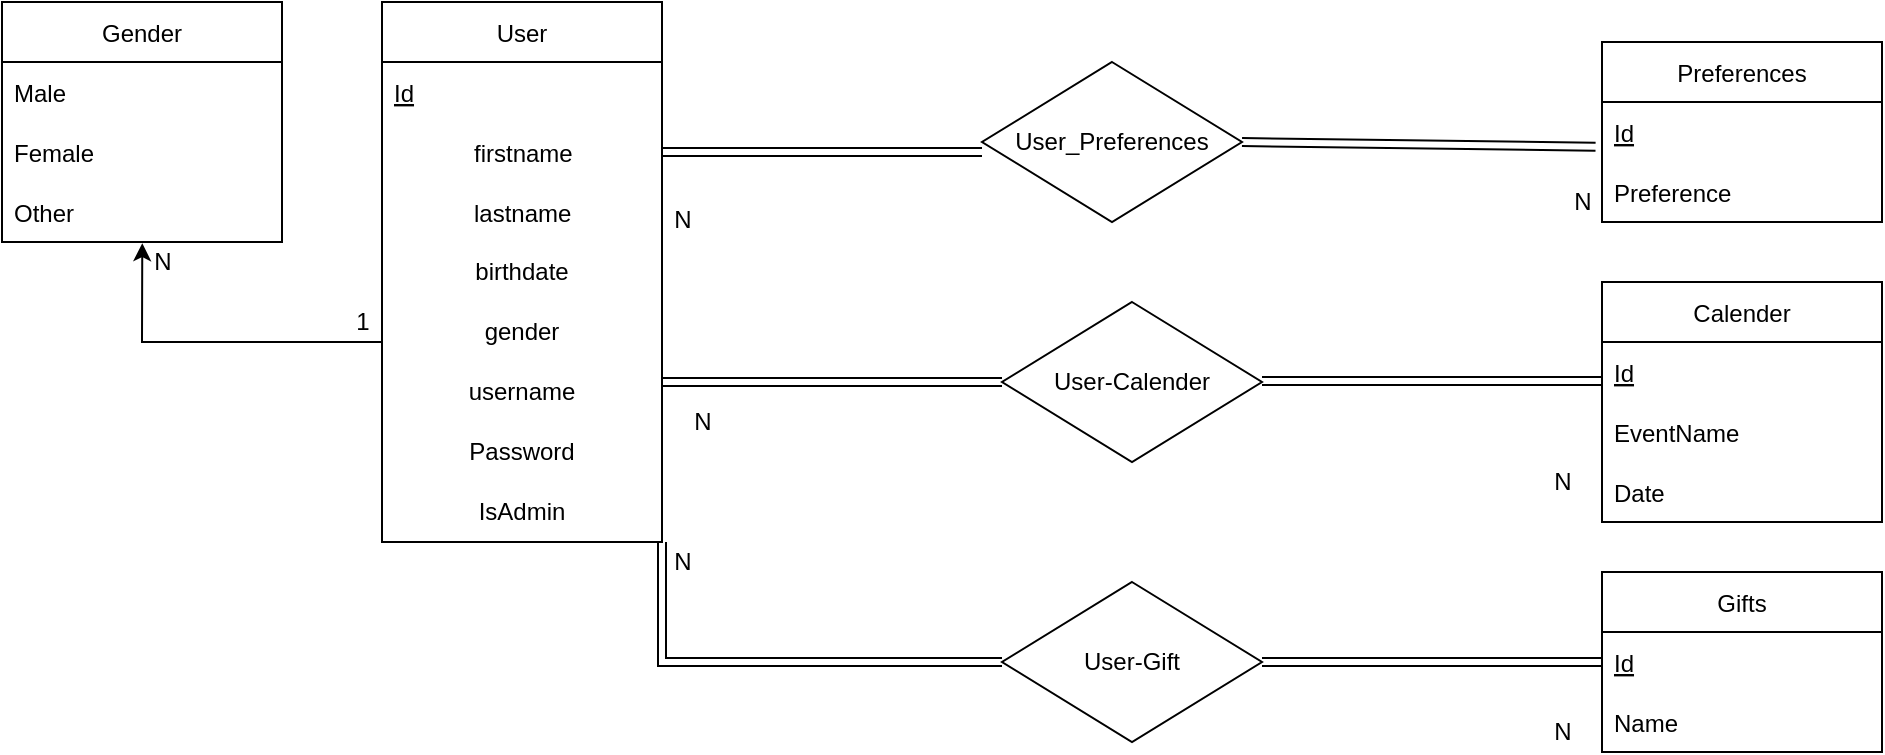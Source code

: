 <mxfile version="16.5.1" type="device"><diagram id="iPMgfWjy_OKemjwShnt9" name="Page-1"><mxGraphModel dx="1278" dy="641" grid="1" gridSize="10" guides="1" tooltips="1" connect="1" arrows="1" fold="1" page="1" pageScale="1" pageWidth="1169" pageHeight="827" math="0" shadow="0"><root><mxCell id="0"/><mxCell id="1" parent="0"/><mxCell id="cKTPgkD87FR5EWF3seOm-26" value="N" style="text;html=1;align=center;verticalAlign=middle;resizable=0;points=[];autosize=1;strokeColor=none;fillColor=none;" parent="1" vertex="1"><mxGeometry x="360" y="169" width="20" height="20" as="geometry"/></mxCell><mxCell id="cKTPgkD87FR5EWF3seOm-42" value="User_Preferences" style="rhombus;whiteSpace=wrap;html=1;" parent="1" vertex="1"><mxGeometry x="520" y="100" width="130" height="80" as="geometry"/></mxCell><mxCell id="cKTPgkD87FR5EWF3seOm-46" value="" style="endArrow=none;html=1;rounded=0;strokeColor=default;shape=link;exitX=1;exitY=0.5;exitDx=0;exitDy=0;entryX=-0.023;entryY=0.747;entryDx=0;entryDy=0;entryPerimeter=0;" parent="1" source="cKTPgkD87FR5EWF3seOm-42" target="HFCkh-7MzHFozCzGCK3W-25" edge="1"><mxGeometry width="50" height="50" relative="1" as="geometry"><mxPoint x="680" y="560" as="sourcePoint"/><mxPoint x="800" y="140" as="targetPoint"/></mxGeometry></mxCell><mxCell id="cKTPgkD87FR5EWF3seOm-47" value="N" style="text;html=1;align=center;verticalAlign=middle;resizable=0;points=[];autosize=1;strokeColor=none;fillColor=none;" parent="1" vertex="1"><mxGeometry x="810" y="160" width="20" height="20" as="geometry"/></mxCell><mxCell id="HFCkh-7MzHFozCzGCK3W-1" value="User" style="swimlane;fontStyle=0;childLayout=stackLayout;horizontal=1;startSize=30;horizontalStack=0;resizeParent=1;resizeParentMax=0;resizeLast=0;collapsible=1;marginBottom=0;" parent="1" vertex="1"><mxGeometry x="220" y="70" width="140" height="270" as="geometry"/></mxCell><mxCell id="HFCkh-7MzHFozCzGCK3W-2" value="Id" style="text;strokeColor=none;fillColor=none;align=left;verticalAlign=middle;spacingLeft=4;spacingRight=4;overflow=hidden;points=[[0,0.5],[1,0.5]];portConstraint=eastwest;rotatable=0;fontStyle=4" parent="HFCkh-7MzHFozCzGCK3W-1" vertex="1"><mxGeometry y="30" width="140" height="30" as="geometry"/></mxCell><mxCell id="HFCkh-7MzHFozCzGCK3W-3" value="            firstname" style="text;strokeColor=none;fillColor=none;align=left;verticalAlign=middle;spacingLeft=4;spacingRight=4;overflow=hidden;points=[[0,0.5],[1,0.5]];portConstraint=eastwest;rotatable=0;" parent="HFCkh-7MzHFozCzGCK3W-1" vertex="1"><mxGeometry y="60" width="140" height="30" as="geometry"/></mxCell><mxCell id="HFCkh-7MzHFozCzGCK3W-4" value="            lastname" style="text;strokeColor=none;fillColor=none;align=left;verticalAlign=middle;spacingLeft=4;spacingRight=4;overflow=hidden;points=[[0,0.5],[1,0.5]];portConstraint=eastwest;rotatable=0;" parent="HFCkh-7MzHFozCzGCK3W-1" vertex="1"><mxGeometry y="90" width="140" height="30" as="geometry"/></mxCell><mxCell id="HFCkh-7MzHFozCzGCK3W-6" value="birthdate" style="text;html=1;strokeColor=none;fillColor=none;align=center;verticalAlign=middle;whiteSpace=wrap;rounded=0;" parent="HFCkh-7MzHFozCzGCK3W-1" vertex="1"><mxGeometry y="120" width="140" height="30" as="geometry"/></mxCell><mxCell id="HFCkh-7MzHFozCzGCK3W-7" value="gender" style="text;html=1;strokeColor=none;fillColor=none;align=center;verticalAlign=middle;whiteSpace=wrap;rounded=0;" parent="HFCkh-7MzHFozCzGCK3W-1" vertex="1"><mxGeometry y="150" width="140" height="30" as="geometry"/></mxCell><mxCell id="HFCkh-7MzHFozCzGCK3W-8" value="username" style="text;html=1;strokeColor=none;fillColor=none;align=center;verticalAlign=middle;whiteSpace=wrap;rounded=0;" parent="HFCkh-7MzHFozCzGCK3W-1" vertex="1"><mxGeometry y="180" width="140" height="30" as="geometry"/></mxCell><mxCell id="HFCkh-7MzHFozCzGCK3W-22" value="Password" style="text;html=1;strokeColor=none;fillColor=none;align=center;verticalAlign=middle;whiteSpace=wrap;rounded=0;" parent="HFCkh-7MzHFozCzGCK3W-1" vertex="1"><mxGeometry y="210" width="140" height="30" as="geometry"/></mxCell><mxCell id="HFCkh-7MzHFozCzGCK3W-23" value="IsAdmin" style="text;html=1;strokeColor=none;fillColor=none;align=center;verticalAlign=middle;whiteSpace=wrap;rounded=0;" parent="HFCkh-7MzHFozCzGCK3W-1" vertex="1"><mxGeometry y="240" width="140" height="30" as="geometry"/></mxCell><mxCell id="HFCkh-7MzHFozCzGCK3W-11" value="Gender" style="swimlane;fontStyle=0;childLayout=stackLayout;horizontal=1;startSize=30;horizontalStack=0;resizeParent=1;resizeParentMax=0;resizeLast=0;collapsible=1;marginBottom=0;" parent="1" vertex="1"><mxGeometry x="30" y="70" width="140" height="120" as="geometry"/></mxCell><mxCell id="HFCkh-7MzHFozCzGCK3W-12" value="Male" style="text;strokeColor=none;fillColor=none;align=left;verticalAlign=middle;spacingLeft=4;spacingRight=4;overflow=hidden;points=[[0,0.5],[1,0.5]];portConstraint=eastwest;rotatable=0;" parent="HFCkh-7MzHFozCzGCK3W-11" vertex="1"><mxGeometry y="30" width="140" height="30" as="geometry"/></mxCell><mxCell id="HFCkh-7MzHFozCzGCK3W-13" value="Female" style="text;strokeColor=none;fillColor=none;align=left;verticalAlign=middle;spacingLeft=4;spacingRight=4;overflow=hidden;points=[[0,0.5],[1,0.5]];portConstraint=eastwest;rotatable=0;" parent="HFCkh-7MzHFozCzGCK3W-11" vertex="1"><mxGeometry y="60" width="140" height="30" as="geometry"/></mxCell><mxCell id="HFCkh-7MzHFozCzGCK3W-14" value="Other" style="text;strokeColor=none;fillColor=none;align=left;verticalAlign=middle;spacingLeft=4;spacingRight=4;overflow=hidden;points=[[0,0.5],[1,0.5]];portConstraint=eastwest;rotatable=0;" parent="HFCkh-7MzHFozCzGCK3W-11" vertex="1"><mxGeometry y="90" width="140" height="30" as="geometry"/></mxCell><mxCell id="HFCkh-7MzHFozCzGCK3W-16" value="" style="endArrow=classic;html=1;rounded=0;entryX=0.501;entryY=1.019;entryDx=0;entryDy=0;entryPerimeter=0;" parent="1" target="HFCkh-7MzHFozCzGCK3W-14" edge="1"><mxGeometry width="50" height="50" relative="1" as="geometry"><mxPoint x="220" y="240" as="sourcePoint"/><mxPoint x="100" y="170" as="targetPoint"/><Array as="points"><mxPoint x="100" y="240"/></Array></mxGeometry></mxCell><mxCell id="HFCkh-7MzHFozCzGCK3W-24" value="Preferences" style="swimlane;fontStyle=0;childLayout=stackLayout;horizontal=1;startSize=30;horizontalStack=0;resizeParent=1;resizeParentMax=0;resizeLast=0;collapsible=1;marginBottom=0;" parent="1" vertex="1"><mxGeometry x="830" y="90" width="140" height="90" as="geometry"/></mxCell><mxCell id="HFCkh-7MzHFozCzGCK3W-25" value="Id" style="text;strokeColor=none;fillColor=none;align=left;verticalAlign=middle;spacingLeft=4;spacingRight=4;overflow=hidden;points=[[0,0.5],[1,0.5]];portConstraint=eastwest;rotatable=0;fontStyle=4" parent="HFCkh-7MzHFozCzGCK3W-24" vertex="1"><mxGeometry y="30" width="140" height="30" as="geometry"/></mxCell><mxCell id="HFCkh-7MzHFozCzGCK3W-26" value="Preference" style="text;strokeColor=none;fillColor=none;align=left;verticalAlign=middle;spacingLeft=4;spacingRight=4;overflow=hidden;points=[[0,0.5],[1,0.5]];portConstraint=eastwest;rotatable=0;" parent="HFCkh-7MzHFozCzGCK3W-24" vertex="1"><mxGeometry y="60" width="140" height="30" as="geometry"/></mxCell><mxCell id="HFCkh-7MzHFozCzGCK3W-28" value="" style="endArrow=none;html=1;rounded=0;shape=link;exitX=1;exitY=0.5;exitDx=0;exitDy=0;" parent="1" source="HFCkh-7MzHFozCzGCK3W-3" edge="1"><mxGeometry width="50" height="50" relative="1" as="geometry"><mxPoint x="360" y="285" as="sourcePoint"/><mxPoint x="520" y="145" as="targetPoint"/><Array as="points"><mxPoint x="440" y="145"/><mxPoint x="490" y="145"/></Array></mxGeometry></mxCell><mxCell id="HFCkh-7MzHFozCzGCK3W-30" value="" style="endArrow=none;html=1;rounded=0;strokeColor=default;shape=link;exitX=1;exitY=1;exitDx=0;exitDy=0;" parent="1" source="HFCkh-7MzHFozCzGCK3W-23" target="HFCkh-7MzHFozCzGCK3W-31" edge="1"><mxGeometry width="50" height="50" relative="1" as="geometry"><mxPoint x="361.66" y="444.66" as="sourcePoint"/><mxPoint x="460" y="340" as="targetPoint"/><Array as="points"><mxPoint x="360" y="400"/></Array></mxGeometry></mxCell><mxCell id="HFCkh-7MzHFozCzGCK3W-31" value="User-Gift" style="rhombus;whiteSpace=wrap;html=1;" parent="1" vertex="1"><mxGeometry x="530" y="360" width="130" height="80" as="geometry"/></mxCell><mxCell id="HFCkh-7MzHFozCzGCK3W-32" value="" style="endArrow=none;html=1;rounded=0;strokeColor=default;shape=link;entryX=0;entryY=0.5;entryDx=0;entryDy=0;exitX=1;exitY=0.5;exitDx=0;exitDy=0;" parent="1" source="HFCkh-7MzHFozCzGCK3W-31" target="HFCkh-7MzHFozCzGCK3W-35" edge="1"><mxGeometry width="50" height="50" relative="1" as="geometry"><mxPoint x="680" y="614" as="sourcePoint"/><mxPoint x="820" y="564" as="targetPoint"/></mxGeometry></mxCell><mxCell id="HFCkh-7MzHFozCzGCK3W-33" value="N" style="text;html=1;align=center;verticalAlign=middle;resizable=0;points=[];autosize=1;strokeColor=none;fillColor=none;" parent="1" vertex="1"><mxGeometry x="800" y="425" width="20" height="20" as="geometry"/></mxCell><mxCell id="HFCkh-7MzHFozCzGCK3W-34" value="Gifts" style="swimlane;fontStyle=0;childLayout=stackLayout;horizontal=1;startSize=30;horizontalStack=0;resizeParent=1;resizeParentMax=0;resizeLast=0;collapsible=1;marginBottom=0;" parent="1" vertex="1"><mxGeometry x="830" y="355" width="140" height="90" as="geometry"/></mxCell><mxCell id="HFCkh-7MzHFozCzGCK3W-35" value="Id" style="text;strokeColor=none;fillColor=none;align=left;verticalAlign=middle;spacingLeft=4;spacingRight=4;overflow=hidden;points=[[0,0.5],[1,0.5]];portConstraint=eastwest;rotatable=0;fontStyle=4" parent="HFCkh-7MzHFozCzGCK3W-34" vertex="1"><mxGeometry y="30" width="140" height="30" as="geometry"/></mxCell><mxCell id="HFCkh-7MzHFozCzGCK3W-36" value="Name" style="text;strokeColor=none;fillColor=none;align=left;verticalAlign=middle;spacingLeft=4;spacingRight=4;overflow=hidden;points=[[0,0.5],[1,0.5]];portConstraint=eastwest;rotatable=0;" parent="HFCkh-7MzHFozCzGCK3W-34" vertex="1"><mxGeometry y="60" width="140" height="30" as="geometry"/></mxCell><mxCell id="HFCkh-7MzHFozCzGCK3W-38" value="N" style="text;html=1;align=center;verticalAlign=middle;resizable=0;points=[];autosize=1;strokeColor=none;fillColor=none;" parent="1" vertex="1"><mxGeometry x="360" y="340" width="20" height="20" as="geometry"/></mxCell><mxCell id="WqDBkr8_eh9DS7E-EsyO-1" value="User-Calender" style="rhombus;whiteSpace=wrap;html=1;" parent="1" vertex="1"><mxGeometry x="530" y="220" width="130" height="80" as="geometry"/></mxCell><mxCell id="WqDBkr8_eh9DS7E-EsyO-2" value="" style="endArrow=none;html=1;rounded=0;shape=link;exitX=1;exitY=0.5;exitDx=0;exitDy=0;" parent="1" edge="1"><mxGeometry width="50" height="50" relative="1" as="geometry"><mxPoint x="360" y="260" as="sourcePoint"/><mxPoint x="530" y="260" as="targetPoint"/><Array as="points"><mxPoint x="490" y="260"/></Array></mxGeometry></mxCell><mxCell id="WqDBkr8_eh9DS7E-EsyO-3" value="" style="endArrow=none;html=1;rounded=0;shape=link;exitX=1;exitY=0.5;exitDx=0;exitDy=0;" parent="1" edge="1"><mxGeometry width="50" height="50" relative="1" as="geometry"><mxPoint x="660" y="259.5" as="sourcePoint"/><mxPoint x="830" y="259.5" as="targetPoint"/><Array as="points"><mxPoint x="740" y="259.5"/><mxPoint x="790" y="259.5"/><mxPoint x="810" y="259.5"/></Array></mxGeometry></mxCell><mxCell id="WqDBkr8_eh9DS7E-EsyO-4" value="Calender" style="swimlane;fontStyle=0;childLayout=stackLayout;horizontal=1;startSize=30;horizontalStack=0;resizeParent=1;resizeParentMax=0;resizeLast=0;collapsible=1;marginBottom=0;" parent="1" vertex="1"><mxGeometry x="830" y="210" width="140" height="120" as="geometry"/></mxCell><mxCell id="WqDBkr8_eh9DS7E-EsyO-5" value="Id" style="text;strokeColor=none;fillColor=none;align=left;verticalAlign=middle;spacingLeft=4;spacingRight=4;overflow=hidden;points=[[0,0.5],[1,0.5]];portConstraint=eastwest;rotatable=0;fontStyle=4" parent="WqDBkr8_eh9DS7E-EsyO-4" vertex="1"><mxGeometry y="30" width="140" height="30" as="geometry"/></mxCell><mxCell id="WqDBkr8_eh9DS7E-EsyO-13" value="EventName" style="text;strokeColor=none;fillColor=none;align=left;verticalAlign=middle;spacingLeft=4;spacingRight=4;overflow=hidden;points=[[0,0.5],[1,0.5]];portConstraint=eastwest;rotatable=0;" parent="WqDBkr8_eh9DS7E-EsyO-4" vertex="1"><mxGeometry y="60" width="140" height="30" as="geometry"/></mxCell><mxCell id="WqDBkr8_eh9DS7E-EsyO-15" value="Date" style="text;strokeColor=none;fillColor=none;align=left;verticalAlign=middle;spacingLeft=4;spacingRight=4;overflow=hidden;points=[[0,0.5],[1,0.5]];portConstraint=eastwest;rotatable=0;" parent="WqDBkr8_eh9DS7E-EsyO-4" vertex="1"><mxGeometry y="90" width="140" height="30" as="geometry"/></mxCell><mxCell id="WqDBkr8_eh9DS7E-EsyO-16" value="N" style="text;html=1;align=center;verticalAlign=middle;resizable=0;points=[];autosize=1;strokeColor=none;fillColor=none;" parent="1" vertex="1"><mxGeometry x="800" y="300" width="20" height="20" as="geometry"/></mxCell><mxCell id="WqDBkr8_eh9DS7E-EsyO-17" value="N" style="text;html=1;align=center;verticalAlign=middle;resizable=0;points=[];autosize=1;strokeColor=none;fillColor=none;" parent="1" vertex="1"><mxGeometry x="370" y="270" width="20" height="20" as="geometry"/></mxCell><mxCell id="WqDBkr8_eh9DS7E-EsyO-34" value="N" style="text;html=1;align=center;verticalAlign=middle;resizable=0;points=[];autosize=1;strokeColor=none;fillColor=none;" parent="1" vertex="1"><mxGeometry x="100" y="190" width="20" height="20" as="geometry"/></mxCell><mxCell id="WqDBkr8_eh9DS7E-EsyO-35" value="1" style="text;html=1;align=center;verticalAlign=middle;resizable=0;points=[];autosize=1;strokeColor=none;fillColor=none;" parent="1" vertex="1"><mxGeometry x="200" y="220" width="20" height="20" as="geometry"/></mxCell></root></mxGraphModel></diagram></mxfile>